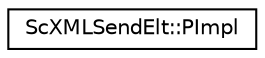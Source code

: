 digraph "Graphical Class Hierarchy"
{
 // LATEX_PDF_SIZE
  edge [fontname="Helvetica",fontsize="10",labelfontname="Helvetica",labelfontsize="10"];
  node [fontname="Helvetica",fontsize="10",shape=record];
  rankdir="LR";
  Node0 [label="ScXMLSendElt::PImpl",height=0.2,width=0.4,color="black", fillcolor="white", style="filled",URL="$classScXMLSendElt_1_1PImpl.html",tooltip=" "];
}
